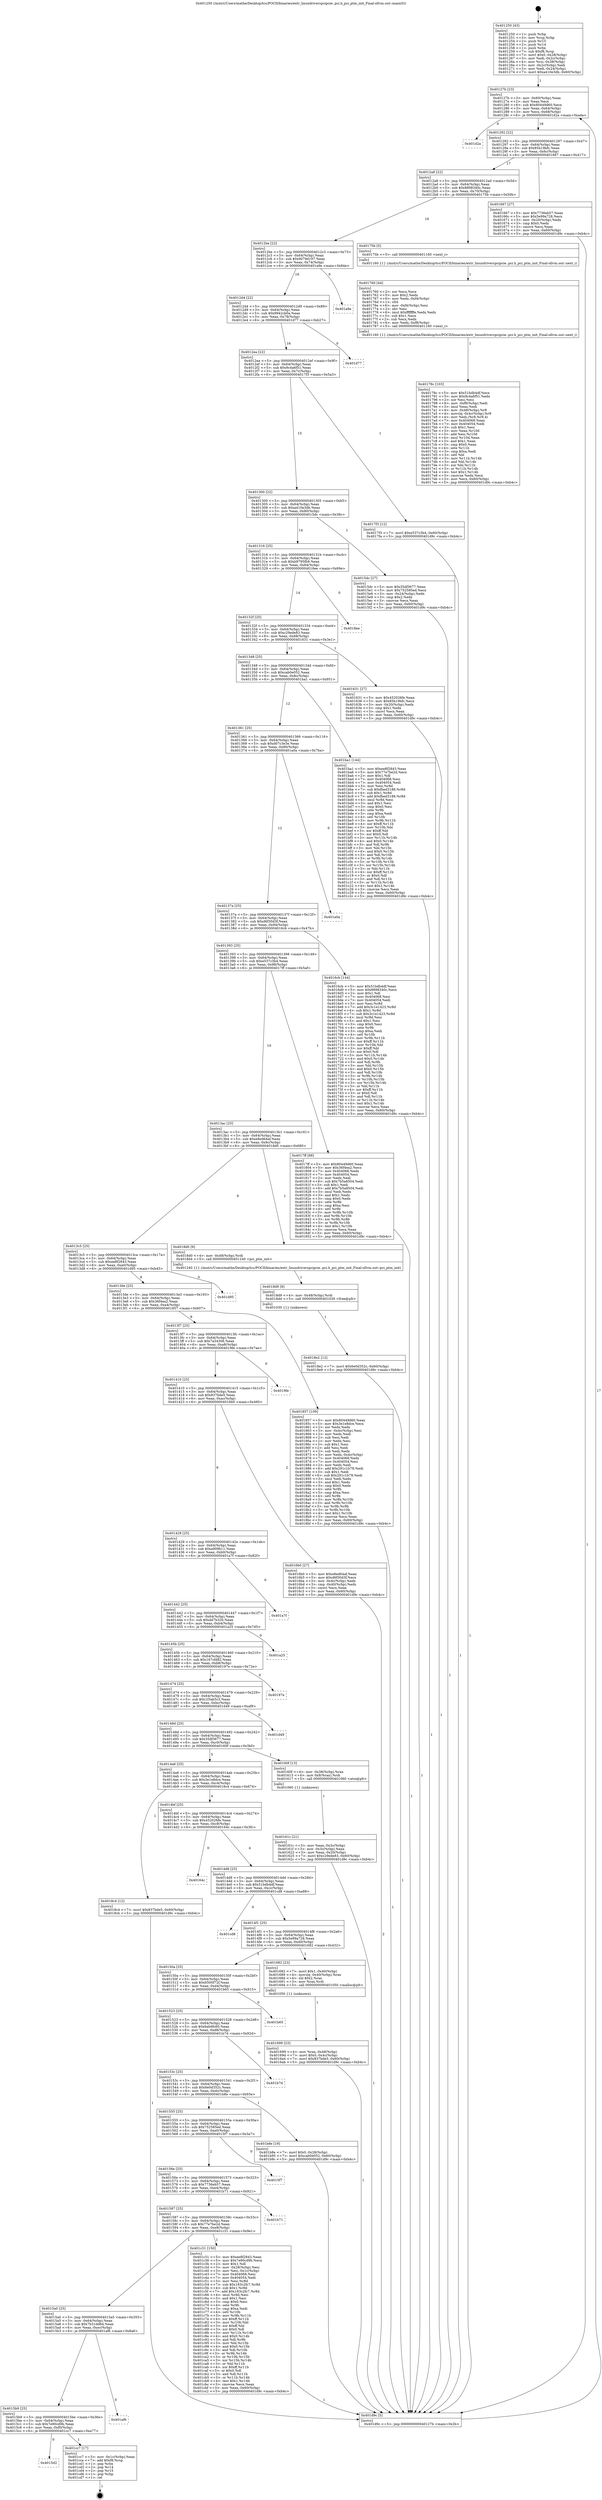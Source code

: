 digraph "0x401250" {
  label = "0x401250 (/mnt/c/Users/mathe/Desktop/tcc/POCII/binaries/extr_linuxdriverspcipcie..pci.h_pci_ptm_init_Final-ollvm.out::main(0))"
  labelloc = "t"
  node[shape=record]

  Entry [label="",width=0.3,height=0.3,shape=circle,fillcolor=black,style=filled]
  "0x40127b" [label="{
     0x40127b [23]\l
     | [instrs]\l
     &nbsp;&nbsp;0x40127b \<+3\>: mov -0x60(%rbp),%eax\l
     &nbsp;&nbsp;0x40127e \<+2\>: mov %eax,%ecx\l
     &nbsp;&nbsp;0x401280 \<+6\>: sub $0x80449d60,%ecx\l
     &nbsp;&nbsp;0x401286 \<+3\>: mov %eax,-0x64(%rbp)\l
     &nbsp;&nbsp;0x401289 \<+3\>: mov %ecx,-0x68(%rbp)\l
     &nbsp;&nbsp;0x40128c \<+6\>: je 0000000000401d2a \<main+0xada\>\l
  }"]
  "0x401d2a" [label="{
     0x401d2a\l
  }", style=dashed]
  "0x401292" [label="{
     0x401292 [22]\l
     | [instrs]\l
     &nbsp;&nbsp;0x401292 \<+5\>: jmp 0000000000401297 \<main+0x47\>\l
     &nbsp;&nbsp;0x401297 \<+3\>: mov -0x64(%rbp),%eax\l
     &nbsp;&nbsp;0x40129a \<+5\>: sub $0x85b19bfc,%eax\l
     &nbsp;&nbsp;0x40129f \<+3\>: mov %eax,-0x6c(%rbp)\l
     &nbsp;&nbsp;0x4012a2 \<+6\>: je 0000000000401667 \<main+0x417\>\l
  }"]
  Exit [label="",width=0.3,height=0.3,shape=circle,fillcolor=black,style=filled,peripheries=2]
  "0x401667" [label="{
     0x401667 [27]\l
     | [instrs]\l
     &nbsp;&nbsp;0x401667 \<+5\>: mov $0x7736eb57,%eax\l
     &nbsp;&nbsp;0x40166c \<+5\>: mov $0x5e99a728,%ecx\l
     &nbsp;&nbsp;0x401671 \<+3\>: mov -0x20(%rbp),%edx\l
     &nbsp;&nbsp;0x401674 \<+3\>: cmp $0x0,%edx\l
     &nbsp;&nbsp;0x401677 \<+3\>: cmove %ecx,%eax\l
     &nbsp;&nbsp;0x40167a \<+3\>: mov %eax,-0x60(%rbp)\l
     &nbsp;&nbsp;0x40167d \<+5\>: jmp 0000000000401d9c \<main+0xb4c\>\l
  }"]
  "0x4012a8" [label="{
     0x4012a8 [22]\l
     | [instrs]\l
     &nbsp;&nbsp;0x4012a8 \<+5\>: jmp 00000000004012ad \<main+0x5d\>\l
     &nbsp;&nbsp;0x4012ad \<+3\>: mov -0x64(%rbp),%eax\l
     &nbsp;&nbsp;0x4012b0 \<+5\>: sub $0x8898340c,%eax\l
     &nbsp;&nbsp;0x4012b5 \<+3\>: mov %eax,-0x70(%rbp)\l
     &nbsp;&nbsp;0x4012b8 \<+6\>: je 000000000040175b \<main+0x50b\>\l
  }"]
  "0x4015d2" [label="{
     0x4015d2\l
  }", style=dashed]
  "0x40175b" [label="{
     0x40175b [5]\l
     | [instrs]\l
     &nbsp;&nbsp;0x40175b \<+5\>: call 0000000000401160 \<next_i\>\l
     | [calls]\l
     &nbsp;&nbsp;0x401160 \{1\} (/mnt/c/Users/mathe/Desktop/tcc/POCII/binaries/extr_linuxdriverspcipcie..pci.h_pci_ptm_init_Final-ollvm.out::next_i)\l
  }"]
  "0x4012be" [label="{
     0x4012be [22]\l
     | [instrs]\l
     &nbsp;&nbsp;0x4012be \<+5\>: jmp 00000000004012c3 \<main+0x73\>\l
     &nbsp;&nbsp;0x4012c3 \<+3\>: mov -0x64(%rbp),%eax\l
     &nbsp;&nbsp;0x4012c6 \<+5\>: sub $0x9079d197,%eax\l
     &nbsp;&nbsp;0x4012cb \<+3\>: mov %eax,-0x74(%rbp)\l
     &nbsp;&nbsp;0x4012ce \<+6\>: je 0000000000401a9e \<main+0x84e\>\l
  }"]
  "0x401cc7" [label="{
     0x401cc7 [17]\l
     | [instrs]\l
     &nbsp;&nbsp;0x401cc7 \<+3\>: mov -0x1c(%rbp),%eax\l
     &nbsp;&nbsp;0x401cca \<+7\>: add $0xf8,%rsp\l
     &nbsp;&nbsp;0x401cd1 \<+1\>: pop %rbx\l
     &nbsp;&nbsp;0x401cd2 \<+2\>: pop %r14\l
     &nbsp;&nbsp;0x401cd4 \<+2\>: pop %r15\l
     &nbsp;&nbsp;0x401cd6 \<+1\>: pop %rbp\l
     &nbsp;&nbsp;0x401cd7 \<+1\>: ret\l
  }"]
  "0x401a9e" [label="{
     0x401a9e\l
  }", style=dashed]
  "0x4012d4" [label="{
     0x4012d4 [22]\l
     | [instrs]\l
     &nbsp;&nbsp;0x4012d4 \<+5\>: jmp 00000000004012d9 \<main+0x89\>\l
     &nbsp;&nbsp;0x4012d9 \<+3\>: mov -0x64(%rbp),%eax\l
     &nbsp;&nbsp;0x4012dc \<+5\>: sub $0x9942cb0a,%eax\l
     &nbsp;&nbsp;0x4012e1 \<+3\>: mov %eax,-0x78(%rbp)\l
     &nbsp;&nbsp;0x4012e4 \<+6\>: je 0000000000401d77 \<main+0xb27\>\l
  }"]
  "0x4015b9" [label="{
     0x4015b9 [25]\l
     | [instrs]\l
     &nbsp;&nbsp;0x4015b9 \<+5\>: jmp 00000000004015be \<main+0x36e\>\l
     &nbsp;&nbsp;0x4015be \<+3\>: mov -0x64(%rbp),%eax\l
     &nbsp;&nbsp;0x4015c1 \<+5\>: sub $0x7e90cd9b,%eax\l
     &nbsp;&nbsp;0x4015c6 \<+6\>: mov %eax,-0xf0(%rbp)\l
     &nbsp;&nbsp;0x4015cc \<+6\>: je 0000000000401cc7 \<main+0xa77\>\l
  }"]
  "0x401d77" [label="{
     0x401d77\l
  }", style=dashed]
  "0x4012ea" [label="{
     0x4012ea [22]\l
     | [instrs]\l
     &nbsp;&nbsp;0x4012ea \<+5\>: jmp 00000000004012ef \<main+0x9f\>\l
     &nbsp;&nbsp;0x4012ef \<+3\>: mov -0x64(%rbp),%eax\l
     &nbsp;&nbsp;0x4012f2 \<+5\>: sub $0x9c4a6f51,%eax\l
     &nbsp;&nbsp;0x4012f7 \<+3\>: mov %eax,-0x7c(%rbp)\l
     &nbsp;&nbsp;0x4012fa \<+6\>: je 00000000004017f3 \<main+0x5a3\>\l
  }"]
  "0x401af6" [label="{
     0x401af6\l
  }", style=dashed]
  "0x4017f3" [label="{
     0x4017f3 [12]\l
     | [instrs]\l
     &nbsp;&nbsp;0x4017f3 \<+7\>: movl $0xe537c3b4,-0x60(%rbp)\l
     &nbsp;&nbsp;0x4017fa \<+5\>: jmp 0000000000401d9c \<main+0xb4c\>\l
  }"]
  "0x401300" [label="{
     0x401300 [22]\l
     | [instrs]\l
     &nbsp;&nbsp;0x401300 \<+5\>: jmp 0000000000401305 \<main+0xb5\>\l
     &nbsp;&nbsp;0x401305 \<+3\>: mov -0x64(%rbp),%eax\l
     &nbsp;&nbsp;0x401308 \<+5\>: sub $0xa410e3db,%eax\l
     &nbsp;&nbsp;0x40130d \<+3\>: mov %eax,-0x80(%rbp)\l
     &nbsp;&nbsp;0x401310 \<+6\>: je 00000000004015dc \<main+0x38c\>\l
  }"]
  "0x4015a0" [label="{
     0x4015a0 [25]\l
     | [instrs]\l
     &nbsp;&nbsp;0x4015a0 \<+5\>: jmp 00000000004015a5 \<main+0x355\>\l
     &nbsp;&nbsp;0x4015a5 \<+3\>: mov -0x64(%rbp),%eax\l
     &nbsp;&nbsp;0x4015a8 \<+5\>: sub $0x7b31dd64,%eax\l
     &nbsp;&nbsp;0x4015ad \<+6\>: mov %eax,-0xec(%rbp)\l
     &nbsp;&nbsp;0x4015b3 \<+6\>: je 0000000000401af6 \<main+0x8a6\>\l
  }"]
  "0x4015dc" [label="{
     0x4015dc [27]\l
     | [instrs]\l
     &nbsp;&nbsp;0x4015dc \<+5\>: mov $0x35df3677,%eax\l
     &nbsp;&nbsp;0x4015e1 \<+5\>: mov $0x752585ed,%ecx\l
     &nbsp;&nbsp;0x4015e6 \<+3\>: mov -0x24(%rbp),%edx\l
     &nbsp;&nbsp;0x4015e9 \<+3\>: cmp $0x2,%edx\l
     &nbsp;&nbsp;0x4015ec \<+3\>: cmovne %ecx,%eax\l
     &nbsp;&nbsp;0x4015ef \<+3\>: mov %eax,-0x60(%rbp)\l
     &nbsp;&nbsp;0x4015f2 \<+5\>: jmp 0000000000401d9c \<main+0xb4c\>\l
  }"]
  "0x401316" [label="{
     0x401316 [25]\l
     | [instrs]\l
     &nbsp;&nbsp;0x401316 \<+5\>: jmp 000000000040131b \<main+0xcb\>\l
     &nbsp;&nbsp;0x40131b \<+3\>: mov -0x64(%rbp),%eax\l
     &nbsp;&nbsp;0x40131e \<+5\>: sub $0xb9795fb9,%eax\l
     &nbsp;&nbsp;0x401323 \<+6\>: mov %eax,-0x84(%rbp)\l
     &nbsp;&nbsp;0x401329 \<+6\>: je 00000000004018ee \<main+0x69e\>\l
  }"]
  "0x401d9c" [label="{
     0x401d9c [5]\l
     | [instrs]\l
     &nbsp;&nbsp;0x401d9c \<+5\>: jmp 000000000040127b \<main+0x2b\>\l
  }"]
  "0x401250" [label="{
     0x401250 [43]\l
     | [instrs]\l
     &nbsp;&nbsp;0x401250 \<+1\>: push %rbp\l
     &nbsp;&nbsp;0x401251 \<+3\>: mov %rsp,%rbp\l
     &nbsp;&nbsp;0x401254 \<+2\>: push %r15\l
     &nbsp;&nbsp;0x401256 \<+2\>: push %r14\l
     &nbsp;&nbsp;0x401258 \<+1\>: push %rbx\l
     &nbsp;&nbsp;0x401259 \<+7\>: sub $0xf8,%rsp\l
     &nbsp;&nbsp;0x401260 \<+7\>: movl $0x0,-0x28(%rbp)\l
     &nbsp;&nbsp;0x401267 \<+3\>: mov %edi,-0x2c(%rbp)\l
     &nbsp;&nbsp;0x40126a \<+4\>: mov %rsi,-0x38(%rbp)\l
     &nbsp;&nbsp;0x40126e \<+3\>: mov -0x2c(%rbp),%edi\l
     &nbsp;&nbsp;0x401271 \<+3\>: mov %edi,-0x24(%rbp)\l
     &nbsp;&nbsp;0x401274 \<+7\>: movl $0xa410e3db,-0x60(%rbp)\l
  }"]
  "0x401c31" [label="{
     0x401c31 [150]\l
     | [instrs]\l
     &nbsp;&nbsp;0x401c31 \<+5\>: mov $0xee8f2843,%eax\l
     &nbsp;&nbsp;0x401c36 \<+5\>: mov $0x7e90cd9b,%ecx\l
     &nbsp;&nbsp;0x401c3b \<+2\>: mov $0x1,%dl\l
     &nbsp;&nbsp;0x401c3d \<+3\>: mov -0x28(%rbp),%esi\l
     &nbsp;&nbsp;0x401c40 \<+3\>: mov %esi,-0x1c(%rbp)\l
     &nbsp;&nbsp;0x401c43 \<+7\>: mov 0x404068,%esi\l
     &nbsp;&nbsp;0x401c4a \<+7\>: mov 0x404054,%edi\l
     &nbsp;&nbsp;0x401c51 \<+3\>: mov %esi,%r8d\l
     &nbsp;&nbsp;0x401c54 \<+7\>: sub $0x183c2fc7,%r8d\l
     &nbsp;&nbsp;0x401c5b \<+4\>: sub $0x1,%r8d\l
     &nbsp;&nbsp;0x401c5f \<+7\>: add $0x183c2fc7,%r8d\l
     &nbsp;&nbsp;0x401c66 \<+4\>: imul %r8d,%esi\l
     &nbsp;&nbsp;0x401c6a \<+3\>: and $0x1,%esi\l
     &nbsp;&nbsp;0x401c6d \<+3\>: cmp $0x0,%esi\l
     &nbsp;&nbsp;0x401c70 \<+4\>: sete %r9b\l
     &nbsp;&nbsp;0x401c74 \<+3\>: cmp $0xa,%edi\l
     &nbsp;&nbsp;0x401c77 \<+4\>: setl %r10b\l
     &nbsp;&nbsp;0x401c7b \<+3\>: mov %r9b,%r11b\l
     &nbsp;&nbsp;0x401c7e \<+4\>: xor $0xff,%r11b\l
     &nbsp;&nbsp;0x401c82 \<+3\>: mov %r10b,%bl\l
     &nbsp;&nbsp;0x401c85 \<+3\>: xor $0xff,%bl\l
     &nbsp;&nbsp;0x401c88 \<+3\>: xor $0x0,%dl\l
     &nbsp;&nbsp;0x401c8b \<+3\>: mov %r11b,%r14b\l
     &nbsp;&nbsp;0x401c8e \<+4\>: and $0x0,%r14b\l
     &nbsp;&nbsp;0x401c92 \<+3\>: and %dl,%r9b\l
     &nbsp;&nbsp;0x401c95 \<+3\>: mov %bl,%r15b\l
     &nbsp;&nbsp;0x401c98 \<+4\>: and $0x0,%r15b\l
     &nbsp;&nbsp;0x401c9c \<+3\>: and %dl,%r10b\l
     &nbsp;&nbsp;0x401c9f \<+3\>: or %r9b,%r14b\l
     &nbsp;&nbsp;0x401ca2 \<+3\>: or %r10b,%r15b\l
     &nbsp;&nbsp;0x401ca5 \<+3\>: xor %r15b,%r14b\l
     &nbsp;&nbsp;0x401ca8 \<+3\>: or %bl,%r11b\l
     &nbsp;&nbsp;0x401cab \<+4\>: xor $0xff,%r11b\l
     &nbsp;&nbsp;0x401caf \<+3\>: or $0x0,%dl\l
     &nbsp;&nbsp;0x401cb2 \<+3\>: and %dl,%r11b\l
     &nbsp;&nbsp;0x401cb5 \<+3\>: or %r11b,%r14b\l
     &nbsp;&nbsp;0x401cb8 \<+4\>: test $0x1,%r14b\l
     &nbsp;&nbsp;0x401cbc \<+3\>: cmovne %ecx,%eax\l
     &nbsp;&nbsp;0x401cbf \<+3\>: mov %eax,-0x60(%rbp)\l
     &nbsp;&nbsp;0x401cc2 \<+5\>: jmp 0000000000401d9c \<main+0xb4c\>\l
  }"]
  "0x4018ee" [label="{
     0x4018ee\l
  }", style=dashed]
  "0x40132f" [label="{
     0x40132f [25]\l
     | [instrs]\l
     &nbsp;&nbsp;0x40132f \<+5\>: jmp 0000000000401334 \<main+0xe4\>\l
     &nbsp;&nbsp;0x401334 \<+3\>: mov -0x64(%rbp),%eax\l
     &nbsp;&nbsp;0x401337 \<+5\>: sub $0xc29ede83,%eax\l
     &nbsp;&nbsp;0x40133c \<+6\>: mov %eax,-0x88(%rbp)\l
     &nbsp;&nbsp;0x401342 \<+6\>: je 0000000000401631 \<main+0x3e1\>\l
  }"]
  "0x401587" [label="{
     0x401587 [25]\l
     | [instrs]\l
     &nbsp;&nbsp;0x401587 \<+5\>: jmp 000000000040158c \<main+0x33c\>\l
     &nbsp;&nbsp;0x40158c \<+3\>: mov -0x64(%rbp),%eax\l
     &nbsp;&nbsp;0x40158f \<+5\>: sub $0x77e7be2d,%eax\l
     &nbsp;&nbsp;0x401594 \<+6\>: mov %eax,-0xe8(%rbp)\l
     &nbsp;&nbsp;0x40159a \<+6\>: je 0000000000401c31 \<main+0x9e1\>\l
  }"]
  "0x401631" [label="{
     0x401631 [27]\l
     | [instrs]\l
     &nbsp;&nbsp;0x401631 \<+5\>: mov $0x452026fe,%eax\l
     &nbsp;&nbsp;0x401636 \<+5\>: mov $0x85b19bfc,%ecx\l
     &nbsp;&nbsp;0x40163b \<+3\>: mov -0x20(%rbp),%edx\l
     &nbsp;&nbsp;0x40163e \<+3\>: cmp $0x1,%edx\l
     &nbsp;&nbsp;0x401641 \<+3\>: cmovl %ecx,%eax\l
     &nbsp;&nbsp;0x401644 \<+3\>: mov %eax,-0x60(%rbp)\l
     &nbsp;&nbsp;0x401647 \<+5\>: jmp 0000000000401d9c \<main+0xb4c\>\l
  }"]
  "0x401348" [label="{
     0x401348 [25]\l
     | [instrs]\l
     &nbsp;&nbsp;0x401348 \<+5\>: jmp 000000000040134d \<main+0xfd\>\l
     &nbsp;&nbsp;0x40134d \<+3\>: mov -0x64(%rbp),%eax\l
     &nbsp;&nbsp;0x401350 \<+5\>: sub $0xcab0e052,%eax\l
     &nbsp;&nbsp;0x401355 \<+6\>: mov %eax,-0x8c(%rbp)\l
     &nbsp;&nbsp;0x40135b \<+6\>: je 0000000000401ba1 \<main+0x951\>\l
  }"]
  "0x401b71" [label="{
     0x401b71\l
  }", style=dashed]
  "0x401ba1" [label="{
     0x401ba1 [144]\l
     | [instrs]\l
     &nbsp;&nbsp;0x401ba1 \<+5\>: mov $0xee8f2843,%eax\l
     &nbsp;&nbsp;0x401ba6 \<+5\>: mov $0x77e7be2d,%ecx\l
     &nbsp;&nbsp;0x401bab \<+2\>: mov $0x1,%dl\l
     &nbsp;&nbsp;0x401bad \<+7\>: mov 0x404068,%esi\l
     &nbsp;&nbsp;0x401bb4 \<+7\>: mov 0x404054,%edi\l
     &nbsp;&nbsp;0x401bbb \<+3\>: mov %esi,%r8d\l
     &nbsp;&nbsp;0x401bbe \<+7\>: sub $0xfbed3188,%r8d\l
     &nbsp;&nbsp;0x401bc5 \<+4\>: sub $0x1,%r8d\l
     &nbsp;&nbsp;0x401bc9 \<+7\>: add $0xfbed3188,%r8d\l
     &nbsp;&nbsp;0x401bd0 \<+4\>: imul %r8d,%esi\l
     &nbsp;&nbsp;0x401bd4 \<+3\>: and $0x1,%esi\l
     &nbsp;&nbsp;0x401bd7 \<+3\>: cmp $0x0,%esi\l
     &nbsp;&nbsp;0x401bda \<+4\>: sete %r9b\l
     &nbsp;&nbsp;0x401bde \<+3\>: cmp $0xa,%edi\l
     &nbsp;&nbsp;0x401be1 \<+4\>: setl %r10b\l
     &nbsp;&nbsp;0x401be5 \<+3\>: mov %r9b,%r11b\l
     &nbsp;&nbsp;0x401be8 \<+4\>: xor $0xff,%r11b\l
     &nbsp;&nbsp;0x401bec \<+3\>: mov %r10b,%bl\l
     &nbsp;&nbsp;0x401bef \<+3\>: xor $0xff,%bl\l
     &nbsp;&nbsp;0x401bf2 \<+3\>: xor $0x0,%dl\l
     &nbsp;&nbsp;0x401bf5 \<+3\>: mov %r11b,%r14b\l
     &nbsp;&nbsp;0x401bf8 \<+4\>: and $0x0,%r14b\l
     &nbsp;&nbsp;0x401bfc \<+3\>: and %dl,%r9b\l
     &nbsp;&nbsp;0x401bff \<+3\>: mov %bl,%r15b\l
     &nbsp;&nbsp;0x401c02 \<+4\>: and $0x0,%r15b\l
     &nbsp;&nbsp;0x401c06 \<+3\>: and %dl,%r10b\l
     &nbsp;&nbsp;0x401c09 \<+3\>: or %r9b,%r14b\l
     &nbsp;&nbsp;0x401c0c \<+3\>: or %r10b,%r15b\l
     &nbsp;&nbsp;0x401c0f \<+3\>: xor %r15b,%r14b\l
     &nbsp;&nbsp;0x401c12 \<+3\>: or %bl,%r11b\l
     &nbsp;&nbsp;0x401c15 \<+4\>: xor $0xff,%r11b\l
     &nbsp;&nbsp;0x401c19 \<+3\>: or $0x0,%dl\l
     &nbsp;&nbsp;0x401c1c \<+3\>: and %dl,%r11b\l
     &nbsp;&nbsp;0x401c1f \<+3\>: or %r11b,%r14b\l
     &nbsp;&nbsp;0x401c22 \<+4\>: test $0x1,%r14b\l
     &nbsp;&nbsp;0x401c26 \<+3\>: cmovne %ecx,%eax\l
     &nbsp;&nbsp;0x401c29 \<+3\>: mov %eax,-0x60(%rbp)\l
     &nbsp;&nbsp;0x401c2c \<+5\>: jmp 0000000000401d9c \<main+0xb4c\>\l
  }"]
  "0x401361" [label="{
     0x401361 [25]\l
     | [instrs]\l
     &nbsp;&nbsp;0x401361 \<+5\>: jmp 0000000000401366 \<main+0x116\>\l
     &nbsp;&nbsp;0x401366 \<+3\>: mov -0x64(%rbp),%eax\l
     &nbsp;&nbsp;0x401369 \<+5\>: sub $0xd07c3e3e,%eax\l
     &nbsp;&nbsp;0x40136e \<+6\>: mov %eax,-0x90(%rbp)\l
     &nbsp;&nbsp;0x401374 \<+6\>: je 0000000000401a0a \<main+0x7ba\>\l
  }"]
  "0x40156e" [label="{
     0x40156e [25]\l
     | [instrs]\l
     &nbsp;&nbsp;0x40156e \<+5\>: jmp 0000000000401573 \<main+0x323\>\l
     &nbsp;&nbsp;0x401573 \<+3\>: mov -0x64(%rbp),%eax\l
     &nbsp;&nbsp;0x401576 \<+5\>: sub $0x7736eb57,%eax\l
     &nbsp;&nbsp;0x40157b \<+6\>: mov %eax,-0xe4(%rbp)\l
     &nbsp;&nbsp;0x401581 \<+6\>: je 0000000000401b71 \<main+0x921\>\l
  }"]
  "0x401a0a" [label="{
     0x401a0a\l
  }", style=dashed]
  "0x40137a" [label="{
     0x40137a [25]\l
     | [instrs]\l
     &nbsp;&nbsp;0x40137a \<+5\>: jmp 000000000040137f \<main+0x12f\>\l
     &nbsp;&nbsp;0x40137f \<+3\>: mov -0x64(%rbp),%eax\l
     &nbsp;&nbsp;0x401382 \<+5\>: sub $0xd6f30d3f,%eax\l
     &nbsp;&nbsp;0x401387 \<+6\>: mov %eax,-0x94(%rbp)\l
     &nbsp;&nbsp;0x40138d \<+6\>: je 00000000004016cb \<main+0x47b\>\l
  }"]
  "0x4015f7" [label="{
     0x4015f7\l
  }", style=dashed]
  "0x4016cb" [label="{
     0x4016cb [144]\l
     | [instrs]\l
     &nbsp;&nbsp;0x4016cb \<+5\>: mov $0x51bdb4df,%eax\l
     &nbsp;&nbsp;0x4016d0 \<+5\>: mov $0x8898340c,%ecx\l
     &nbsp;&nbsp;0x4016d5 \<+2\>: mov $0x1,%dl\l
     &nbsp;&nbsp;0x4016d7 \<+7\>: mov 0x404068,%esi\l
     &nbsp;&nbsp;0x4016de \<+7\>: mov 0x404054,%edi\l
     &nbsp;&nbsp;0x4016e5 \<+3\>: mov %esi,%r8d\l
     &nbsp;&nbsp;0x4016e8 \<+7\>: add $0x3c1e1423,%r8d\l
     &nbsp;&nbsp;0x4016ef \<+4\>: sub $0x1,%r8d\l
     &nbsp;&nbsp;0x4016f3 \<+7\>: sub $0x3c1e1423,%r8d\l
     &nbsp;&nbsp;0x4016fa \<+4\>: imul %r8d,%esi\l
     &nbsp;&nbsp;0x4016fe \<+3\>: and $0x1,%esi\l
     &nbsp;&nbsp;0x401701 \<+3\>: cmp $0x0,%esi\l
     &nbsp;&nbsp;0x401704 \<+4\>: sete %r9b\l
     &nbsp;&nbsp;0x401708 \<+3\>: cmp $0xa,%edi\l
     &nbsp;&nbsp;0x40170b \<+4\>: setl %r10b\l
     &nbsp;&nbsp;0x40170f \<+3\>: mov %r9b,%r11b\l
     &nbsp;&nbsp;0x401712 \<+4\>: xor $0xff,%r11b\l
     &nbsp;&nbsp;0x401716 \<+3\>: mov %r10b,%bl\l
     &nbsp;&nbsp;0x401719 \<+3\>: xor $0xff,%bl\l
     &nbsp;&nbsp;0x40171c \<+3\>: xor $0x0,%dl\l
     &nbsp;&nbsp;0x40171f \<+3\>: mov %r11b,%r14b\l
     &nbsp;&nbsp;0x401722 \<+4\>: and $0x0,%r14b\l
     &nbsp;&nbsp;0x401726 \<+3\>: and %dl,%r9b\l
     &nbsp;&nbsp;0x401729 \<+3\>: mov %bl,%r15b\l
     &nbsp;&nbsp;0x40172c \<+4\>: and $0x0,%r15b\l
     &nbsp;&nbsp;0x401730 \<+3\>: and %dl,%r10b\l
     &nbsp;&nbsp;0x401733 \<+3\>: or %r9b,%r14b\l
     &nbsp;&nbsp;0x401736 \<+3\>: or %r10b,%r15b\l
     &nbsp;&nbsp;0x401739 \<+3\>: xor %r15b,%r14b\l
     &nbsp;&nbsp;0x40173c \<+3\>: or %bl,%r11b\l
     &nbsp;&nbsp;0x40173f \<+4\>: xor $0xff,%r11b\l
     &nbsp;&nbsp;0x401743 \<+3\>: or $0x0,%dl\l
     &nbsp;&nbsp;0x401746 \<+3\>: and %dl,%r11b\l
     &nbsp;&nbsp;0x401749 \<+3\>: or %r11b,%r14b\l
     &nbsp;&nbsp;0x40174c \<+4\>: test $0x1,%r14b\l
     &nbsp;&nbsp;0x401750 \<+3\>: cmovne %ecx,%eax\l
     &nbsp;&nbsp;0x401753 \<+3\>: mov %eax,-0x60(%rbp)\l
     &nbsp;&nbsp;0x401756 \<+5\>: jmp 0000000000401d9c \<main+0xb4c\>\l
  }"]
  "0x401393" [label="{
     0x401393 [25]\l
     | [instrs]\l
     &nbsp;&nbsp;0x401393 \<+5\>: jmp 0000000000401398 \<main+0x148\>\l
     &nbsp;&nbsp;0x401398 \<+3\>: mov -0x64(%rbp),%eax\l
     &nbsp;&nbsp;0x40139b \<+5\>: sub $0xe537c3b4,%eax\l
     &nbsp;&nbsp;0x4013a0 \<+6\>: mov %eax,-0x98(%rbp)\l
     &nbsp;&nbsp;0x4013a6 \<+6\>: je 00000000004017ff \<main+0x5af\>\l
  }"]
  "0x401555" [label="{
     0x401555 [25]\l
     | [instrs]\l
     &nbsp;&nbsp;0x401555 \<+5\>: jmp 000000000040155a \<main+0x30a\>\l
     &nbsp;&nbsp;0x40155a \<+3\>: mov -0x64(%rbp),%eax\l
     &nbsp;&nbsp;0x40155d \<+5\>: sub $0x752585ed,%eax\l
     &nbsp;&nbsp;0x401562 \<+6\>: mov %eax,-0xe0(%rbp)\l
     &nbsp;&nbsp;0x401568 \<+6\>: je 00000000004015f7 \<main+0x3a7\>\l
  }"]
  "0x4017ff" [label="{
     0x4017ff [88]\l
     | [instrs]\l
     &nbsp;&nbsp;0x4017ff \<+5\>: mov $0x80449d60,%eax\l
     &nbsp;&nbsp;0x401804 \<+5\>: mov $0x36f4ea2,%ecx\l
     &nbsp;&nbsp;0x401809 \<+7\>: mov 0x404068,%edx\l
     &nbsp;&nbsp;0x401810 \<+7\>: mov 0x404054,%esi\l
     &nbsp;&nbsp;0x401817 \<+2\>: mov %edx,%edi\l
     &nbsp;&nbsp;0x401819 \<+6\>: sub $0x7b5a8504,%edi\l
     &nbsp;&nbsp;0x40181f \<+3\>: sub $0x1,%edi\l
     &nbsp;&nbsp;0x401822 \<+6\>: add $0x7b5a8504,%edi\l
     &nbsp;&nbsp;0x401828 \<+3\>: imul %edi,%edx\l
     &nbsp;&nbsp;0x40182b \<+3\>: and $0x1,%edx\l
     &nbsp;&nbsp;0x40182e \<+3\>: cmp $0x0,%edx\l
     &nbsp;&nbsp;0x401831 \<+4\>: sete %r8b\l
     &nbsp;&nbsp;0x401835 \<+3\>: cmp $0xa,%esi\l
     &nbsp;&nbsp;0x401838 \<+4\>: setl %r9b\l
     &nbsp;&nbsp;0x40183c \<+3\>: mov %r8b,%r10b\l
     &nbsp;&nbsp;0x40183f \<+3\>: and %r9b,%r10b\l
     &nbsp;&nbsp;0x401842 \<+3\>: xor %r9b,%r8b\l
     &nbsp;&nbsp;0x401845 \<+3\>: or %r8b,%r10b\l
     &nbsp;&nbsp;0x401848 \<+4\>: test $0x1,%r10b\l
     &nbsp;&nbsp;0x40184c \<+3\>: cmovne %ecx,%eax\l
     &nbsp;&nbsp;0x40184f \<+3\>: mov %eax,-0x60(%rbp)\l
     &nbsp;&nbsp;0x401852 \<+5\>: jmp 0000000000401d9c \<main+0xb4c\>\l
  }"]
  "0x4013ac" [label="{
     0x4013ac [25]\l
     | [instrs]\l
     &nbsp;&nbsp;0x4013ac \<+5\>: jmp 00000000004013b1 \<main+0x161\>\l
     &nbsp;&nbsp;0x4013b1 \<+3\>: mov -0x64(%rbp),%eax\l
     &nbsp;&nbsp;0x4013b4 \<+5\>: sub $0xe8ed64af,%eax\l
     &nbsp;&nbsp;0x4013b9 \<+6\>: mov %eax,-0x9c(%rbp)\l
     &nbsp;&nbsp;0x4013bf \<+6\>: je 00000000004018d0 \<main+0x680\>\l
  }"]
  "0x401b8e" [label="{
     0x401b8e [19]\l
     | [instrs]\l
     &nbsp;&nbsp;0x401b8e \<+7\>: movl $0x0,-0x28(%rbp)\l
     &nbsp;&nbsp;0x401b95 \<+7\>: movl $0xcab0e052,-0x60(%rbp)\l
     &nbsp;&nbsp;0x401b9c \<+5\>: jmp 0000000000401d9c \<main+0xb4c\>\l
  }"]
  "0x4018d0" [label="{
     0x4018d0 [9]\l
     | [instrs]\l
     &nbsp;&nbsp;0x4018d0 \<+4\>: mov -0x48(%rbp),%rdi\l
     &nbsp;&nbsp;0x4018d4 \<+5\>: call 0000000000401240 \<pci_ptm_init\>\l
     | [calls]\l
     &nbsp;&nbsp;0x401240 \{1\} (/mnt/c/Users/mathe/Desktop/tcc/POCII/binaries/extr_linuxdriverspcipcie..pci.h_pci_ptm_init_Final-ollvm.out::pci_ptm_init)\l
  }"]
  "0x4013c5" [label="{
     0x4013c5 [25]\l
     | [instrs]\l
     &nbsp;&nbsp;0x4013c5 \<+5\>: jmp 00000000004013ca \<main+0x17a\>\l
     &nbsp;&nbsp;0x4013ca \<+3\>: mov -0x64(%rbp),%eax\l
     &nbsp;&nbsp;0x4013cd \<+5\>: sub $0xee8f2843,%eax\l
     &nbsp;&nbsp;0x4013d2 \<+6\>: mov %eax,-0xa0(%rbp)\l
     &nbsp;&nbsp;0x4013d8 \<+6\>: je 0000000000401d95 \<main+0xb45\>\l
  }"]
  "0x40153c" [label="{
     0x40153c [25]\l
     | [instrs]\l
     &nbsp;&nbsp;0x40153c \<+5\>: jmp 0000000000401541 \<main+0x2f1\>\l
     &nbsp;&nbsp;0x401541 \<+3\>: mov -0x64(%rbp),%eax\l
     &nbsp;&nbsp;0x401544 \<+5\>: sub $0x6e0d352c,%eax\l
     &nbsp;&nbsp;0x401549 \<+6\>: mov %eax,-0xdc(%rbp)\l
     &nbsp;&nbsp;0x40154f \<+6\>: je 0000000000401b8e \<main+0x93e\>\l
  }"]
  "0x401d95" [label="{
     0x401d95\l
  }", style=dashed]
  "0x4013de" [label="{
     0x4013de [25]\l
     | [instrs]\l
     &nbsp;&nbsp;0x4013de \<+5\>: jmp 00000000004013e3 \<main+0x193\>\l
     &nbsp;&nbsp;0x4013e3 \<+3\>: mov -0x64(%rbp),%eax\l
     &nbsp;&nbsp;0x4013e6 \<+5\>: sub $0x36f4ea2,%eax\l
     &nbsp;&nbsp;0x4013eb \<+6\>: mov %eax,-0xa4(%rbp)\l
     &nbsp;&nbsp;0x4013f1 \<+6\>: je 0000000000401857 \<main+0x607\>\l
  }"]
  "0x401b7d" [label="{
     0x401b7d\l
  }", style=dashed]
  "0x401857" [label="{
     0x401857 [109]\l
     | [instrs]\l
     &nbsp;&nbsp;0x401857 \<+5\>: mov $0x80449d60,%eax\l
     &nbsp;&nbsp;0x40185c \<+5\>: mov $0x3e1e8dce,%ecx\l
     &nbsp;&nbsp;0x401861 \<+2\>: xor %edx,%edx\l
     &nbsp;&nbsp;0x401863 \<+3\>: mov -0x4c(%rbp),%esi\l
     &nbsp;&nbsp;0x401866 \<+2\>: mov %edx,%edi\l
     &nbsp;&nbsp;0x401868 \<+2\>: sub %esi,%edi\l
     &nbsp;&nbsp;0x40186a \<+2\>: mov %edx,%esi\l
     &nbsp;&nbsp;0x40186c \<+3\>: sub $0x1,%esi\l
     &nbsp;&nbsp;0x40186f \<+2\>: add %esi,%edi\l
     &nbsp;&nbsp;0x401871 \<+2\>: sub %edi,%edx\l
     &nbsp;&nbsp;0x401873 \<+3\>: mov %edx,-0x4c(%rbp)\l
     &nbsp;&nbsp;0x401876 \<+7\>: mov 0x404068,%edx\l
     &nbsp;&nbsp;0x40187d \<+7\>: mov 0x404054,%esi\l
     &nbsp;&nbsp;0x401884 \<+2\>: mov %edx,%edi\l
     &nbsp;&nbsp;0x401886 \<+6\>: add $0x291c1b78,%edi\l
     &nbsp;&nbsp;0x40188c \<+3\>: sub $0x1,%edi\l
     &nbsp;&nbsp;0x40188f \<+6\>: sub $0x291c1b78,%edi\l
     &nbsp;&nbsp;0x401895 \<+3\>: imul %edi,%edx\l
     &nbsp;&nbsp;0x401898 \<+3\>: and $0x1,%edx\l
     &nbsp;&nbsp;0x40189b \<+3\>: cmp $0x0,%edx\l
     &nbsp;&nbsp;0x40189e \<+4\>: sete %r8b\l
     &nbsp;&nbsp;0x4018a2 \<+3\>: cmp $0xa,%esi\l
     &nbsp;&nbsp;0x4018a5 \<+4\>: setl %r9b\l
     &nbsp;&nbsp;0x4018a9 \<+3\>: mov %r8b,%r10b\l
     &nbsp;&nbsp;0x4018ac \<+3\>: and %r9b,%r10b\l
     &nbsp;&nbsp;0x4018af \<+3\>: xor %r9b,%r8b\l
     &nbsp;&nbsp;0x4018b2 \<+3\>: or %r8b,%r10b\l
     &nbsp;&nbsp;0x4018b5 \<+4\>: test $0x1,%r10b\l
     &nbsp;&nbsp;0x4018b9 \<+3\>: cmovne %ecx,%eax\l
     &nbsp;&nbsp;0x4018bc \<+3\>: mov %eax,-0x60(%rbp)\l
     &nbsp;&nbsp;0x4018bf \<+5\>: jmp 0000000000401d9c \<main+0xb4c\>\l
  }"]
  "0x4013f7" [label="{
     0x4013f7 [25]\l
     | [instrs]\l
     &nbsp;&nbsp;0x4013f7 \<+5\>: jmp 00000000004013fc \<main+0x1ac\>\l
     &nbsp;&nbsp;0x4013fc \<+3\>: mov -0x64(%rbp),%eax\l
     &nbsp;&nbsp;0x4013ff \<+5\>: sub $0x7a34306,%eax\l
     &nbsp;&nbsp;0x401404 \<+6\>: mov %eax,-0xa8(%rbp)\l
     &nbsp;&nbsp;0x40140a \<+6\>: je 00000000004019fe \<main+0x7ae\>\l
  }"]
  "0x401523" [label="{
     0x401523 [25]\l
     | [instrs]\l
     &nbsp;&nbsp;0x401523 \<+5\>: jmp 0000000000401528 \<main+0x2d8\>\l
     &nbsp;&nbsp;0x401528 \<+3\>: mov -0x64(%rbp),%eax\l
     &nbsp;&nbsp;0x40152b \<+5\>: sub $0x6ab9fc60,%eax\l
     &nbsp;&nbsp;0x401530 \<+6\>: mov %eax,-0xd8(%rbp)\l
     &nbsp;&nbsp;0x401536 \<+6\>: je 0000000000401b7d \<main+0x92d\>\l
  }"]
  "0x4019fe" [label="{
     0x4019fe\l
  }", style=dashed]
  "0x401410" [label="{
     0x401410 [25]\l
     | [instrs]\l
     &nbsp;&nbsp;0x401410 \<+5\>: jmp 0000000000401415 \<main+0x1c5\>\l
     &nbsp;&nbsp;0x401415 \<+3\>: mov -0x64(%rbp),%eax\l
     &nbsp;&nbsp;0x401418 \<+5\>: sub $0x837bde5,%eax\l
     &nbsp;&nbsp;0x40141d \<+6\>: mov %eax,-0xac(%rbp)\l
     &nbsp;&nbsp;0x401423 \<+6\>: je 00000000004016b0 \<main+0x460\>\l
  }"]
  "0x401b65" [label="{
     0x401b65\l
  }", style=dashed]
  "0x4016b0" [label="{
     0x4016b0 [27]\l
     | [instrs]\l
     &nbsp;&nbsp;0x4016b0 \<+5\>: mov $0xe8ed64af,%eax\l
     &nbsp;&nbsp;0x4016b5 \<+5\>: mov $0xd6f30d3f,%ecx\l
     &nbsp;&nbsp;0x4016ba \<+3\>: mov -0x4c(%rbp),%edx\l
     &nbsp;&nbsp;0x4016bd \<+3\>: cmp -0x40(%rbp),%edx\l
     &nbsp;&nbsp;0x4016c0 \<+3\>: cmovl %ecx,%eax\l
     &nbsp;&nbsp;0x4016c3 \<+3\>: mov %eax,-0x60(%rbp)\l
     &nbsp;&nbsp;0x4016c6 \<+5\>: jmp 0000000000401d9c \<main+0xb4c\>\l
  }"]
  "0x401429" [label="{
     0x401429 [25]\l
     | [instrs]\l
     &nbsp;&nbsp;0x401429 \<+5\>: jmp 000000000040142e \<main+0x1de\>\l
     &nbsp;&nbsp;0x40142e \<+3\>: mov -0x64(%rbp),%eax\l
     &nbsp;&nbsp;0x401431 \<+5\>: sub $0xa909b11,%eax\l
     &nbsp;&nbsp;0x401436 \<+6\>: mov %eax,-0xb0(%rbp)\l
     &nbsp;&nbsp;0x40143c \<+6\>: je 0000000000401a7f \<main+0x82f\>\l
  }"]
  "0x4018e2" [label="{
     0x4018e2 [12]\l
     | [instrs]\l
     &nbsp;&nbsp;0x4018e2 \<+7\>: movl $0x6e0d352c,-0x60(%rbp)\l
     &nbsp;&nbsp;0x4018e9 \<+5\>: jmp 0000000000401d9c \<main+0xb4c\>\l
  }"]
  "0x401a7f" [label="{
     0x401a7f\l
  }", style=dashed]
  "0x401442" [label="{
     0x401442 [25]\l
     | [instrs]\l
     &nbsp;&nbsp;0x401442 \<+5\>: jmp 0000000000401447 \<main+0x1f7\>\l
     &nbsp;&nbsp;0x401447 \<+3\>: mov -0x64(%rbp),%eax\l
     &nbsp;&nbsp;0x40144a \<+5\>: sub $0xdd7b320,%eax\l
     &nbsp;&nbsp;0x40144f \<+6\>: mov %eax,-0xb4(%rbp)\l
     &nbsp;&nbsp;0x401455 \<+6\>: je 0000000000401a25 \<main+0x7d5\>\l
  }"]
  "0x4018d9" [label="{
     0x4018d9 [9]\l
     | [instrs]\l
     &nbsp;&nbsp;0x4018d9 \<+4\>: mov -0x48(%rbp),%rdi\l
     &nbsp;&nbsp;0x4018dd \<+5\>: call 0000000000401030 \<free@plt\>\l
     | [calls]\l
     &nbsp;&nbsp;0x401030 \{1\} (unknown)\l
  }"]
  "0x401a25" [label="{
     0x401a25\l
  }", style=dashed]
  "0x40145b" [label="{
     0x40145b [25]\l
     | [instrs]\l
     &nbsp;&nbsp;0x40145b \<+5\>: jmp 0000000000401460 \<main+0x210\>\l
     &nbsp;&nbsp;0x401460 \<+3\>: mov -0x64(%rbp),%eax\l
     &nbsp;&nbsp;0x401463 \<+5\>: sub $0x167cfd82,%eax\l
     &nbsp;&nbsp;0x401468 \<+6\>: mov %eax,-0xb8(%rbp)\l
     &nbsp;&nbsp;0x40146e \<+6\>: je 000000000040197e \<main+0x72e\>\l
  }"]
  "0x40178c" [label="{
     0x40178c [103]\l
     | [instrs]\l
     &nbsp;&nbsp;0x40178c \<+5\>: mov $0x51bdb4df,%ecx\l
     &nbsp;&nbsp;0x401791 \<+5\>: mov $0x9c4a6f51,%edx\l
     &nbsp;&nbsp;0x401796 \<+2\>: xor %esi,%esi\l
     &nbsp;&nbsp;0x401798 \<+6\>: mov -0xf8(%rbp),%edi\l
     &nbsp;&nbsp;0x40179e \<+3\>: imul %eax,%edi\l
     &nbsp;&nbsp;0x4017a1 \<+4\>: mov -0x48(%rbp),%r8\l
     &nbsp;&nbsp;0x4017a5 \<+4\>: movslq -0x4c(%rbp),%r9\l
     &nbsp;&nbsp;0x4017a9 \<+4\>: mov %edi,(%r8,%r9,4)\l
     &nbsp;&nbsp;0x4017ad \<+7\>: mov 0x404068,%eax\l
     &nbsp;&nbsp;0x4017b4 \<+7\>: mov 0x404054,%edi\l
     &nbsp;&nbsp;0x4017bb \<+3\>: sub $0x1,%esi\l
     &nbsp;&nbsp;0x4017be \<+3\>: mov %eax,%r10d\l
     &nbsp;&nbsp;0x4017c1 \<+3\>: add %esi,%r10d\l
     &nbsp;&nbsp;0x4017c4 \<+4\>: imul %r10d,%eax\l
     &nbsp;&nbsp;0x4017c8 \<+3\>: and $0x1,%eax\l
     &nbsp;&nbsp;0x4017cb \<+3\>: cmp $0x0,%eax\l
     &nbsp;&nbsp;0x4017ce \<+4\>: sete %r11b\l
     &nbsp;&nbsp;0x4017d2 \<+3\>: cmp $0xa,%edi\l
     &nbsp;&nbsp;0x4017d5 \<+3\>: setl %bl\l
     &nbsp;&nbsp;0x4017d8 \<+3\>: mov %r11b,%r14b\l
     &nbsp;&nbsp;0x4017db \<+3\>: and %bl,%r14b\l
     &nbsp;&nbsp;0x4017de \<+3\>: xor %bl,%r11b\l
     &nbsp;&nbsp;0x4017e1 \<+3\>: or %r11b,%r14b\l
     &nbsp;&nbsp;0x4017e4 \<+4\>: test $0x1,%r14b\l
     &nbsp;&nbsp;0x4017e8 \<+3\>: cmovne %edx,%ecx\l
     &nbsp;&nbsp;0x4017eb \<+3\>: mov %ecx,-0x60(%rbp)\l
     &nbsp;&nbsp;0x4017ee \<+5\>: jmp 0000000000401d9c \<main+0xb4c\>\l
  }"]
  "0x40197e" [label="{
     0x40197e\l
  }", style=dashed]
  "0x401474" [label="{
     0x401474 [25]\l
     | [instrs]\l
     &nbsp;&nbsp;0x401474 \<+5\>: jmp 0000000000401479 \<main+0x229\>\l
     &nbsp;&nbsp;0x401479 \<+3\>: mov -0x64(%rbp),%eax\l
     &nbsp;&nbsp;0x40147c \<+5\>: sub $0x1f3ab5c3,%eax\l
     &nbsp;&nbsp;0x401481 \<+6\>: mov %eax,-0xbc(%rbp)\l
     &nbsp;&nbsp;0x401487 \<+6\>: je 0000000000401d49 \<main+0xaf9\>\l
  }"]
  "0x401760" [label="{
     0x401760 [44]\l
     | [instrs]\l
     &nbsp;&nbsp;0x401760 \<+2\>: xor %ecx,%ecx\l
     &nbsp;&nbsp;0x401762 \<+5\>: mov $0x2,%edx\l
     &nbsp;&nbsp;0x401767 \<+6\>: mov %edx,-0xf4(%rbp)\l
     &nbsp;&nbsp;0x40176d \<+1\>: cltd\l
     &nbsp;&nbsp;0x40176e \<+6\>: mov -0xf4(%rbp),%esi\l
     &nbsp;&nbsp;0x401774 \<+2\>: idiv %esi\l
     &nbsp;&nbsp;0x401776 \<+6\>: imul $0xfffffffe,%edx,%edx\l
     &nbsp;&nbsp;0x40177c \<+3\>: sub $0x1,%ecx\l
     &nbsp;&nbsp;0x40177f \<+2\>: sub %ecx,%edx\l
     &nbsp;&nbsp;0x401781 \<+6\>: mov %edx,-0xf8(%rbp)\l
     &nbsp;&nbsp;0x401787 \<+5\>: call 0000000000401160 \<next_i\>\l
     | [calls]\l
     &nbsp;&nbsp;0x401160 \{1\} (/mnt/c/Users/mathe/Desktop/tcc/POCII/binaries/extr_linuxdriverspcipcie..pci.h_pci_ptm_init_Final-ollvm.out::next_i)\l
  }"]
  "0x401d49" [label="{
     0x401d49\l
  }", style=dashed]
  "0x40148d" [label="{
     0x40148d [25]\l
     | [instrs]\l
     &nbsp;&nbsp;0x40148d \<+5\>: jmp 0000000000401492 \<main+0x242\>\l
     &nbsp;&nbsp;0x401492 \<+3\>: mov -0x64(%rbp),%eax\l
     &nbsp;&nbsp;0x401495 \<+5\>: sub $0x35df3677,%eax\l
     &nbsp;&nbsp;0x40149a \<+6\>: mov %eax,-0xc0(%rbp)\l
     &nbsp;&nbsp;0x4014a0 \<+6\>: je 000000000040160f \<main+0x3bf\>\l
  }"]
  "0x401699" [label="{
     0x401699 [23]\l
     | [instrs]\l
     &nbsp;&nbsp;0x401699 \<+4\>: mov %rax,-0x48(%rbp)\l
     &nbsp;&nbsp;0x40169d \<+7\>: movl $0x0,-0x4c(%rbp)\l
     &nbsp;&nbsp;0x4016a4 \<+7\>: movl $0x837bde5,-0x60(%rbp)\l
     &nbsp;&nbsp;0x4016ab \<+5\>: jmp 0000000000401d9c \<main+0xb4c\>\l
  }"]
  "0x40160f" [label="{
     0x40160f [13]\l
     | [instrs]\l
     &nbsp;&nbsp;0x40160f \<+4\>: mov -0x38(%rbp),%rax\l
     &nbsp;&nbsp;0x401613 \<+4\>: mov 0x8(%rax),%rdi\l
     &nbsp;&nbsp;0x401617 \<+5\>: call 0000000000401060 \<atoi@plt\>\l
     | [calls]\l
     &nbsp;&nbsp;0x401060 \{1\} (unknown)\l
  }"]
  "0x4014a6" [label="{
     0x4014a6 [25]\l
     | [instrs]\l
     &nbsp;&nbsp;0x4014a6 \<+5\>: jmp 00000000004014ab \<main+0x25b\>\l
     &nbsp;&nbsp;0x4014ab \<+3\>: mov -0x64(%rbp),%eax\l
     &nbsp;&nbsp;0x4014ae \<+5\>: sub $0x3e1e8dce,%eax\l
     &nbsp;&nbsp;0x4014b3 \<+6\>: mov %eax,-0xc4(%rbp)\l
     &nbsp;&nbsp;0x4014b9 \<+6\>: je 00000000004018c4 \<main+0x674\>\l
  }"]
  "0x40161c" [label="{
     0x40161c [21]\l
     | [instrs]\l
     &nbsp;&nbsp;0x40161c \<+3\>: mov %eax,-0x3c(%rbp)\l
     &nbsp;&nbsp;0x40161f \<+3\>: mov -0x3c(%rbp),%eax\l
     &nbsp;&nbsp;0x401622 \<+3\>: mov %eax,-0x20(%rbp)\l
     &nbsp;&nbsp;0x401625 \<+7\>: movl $0xc29ede83,-0x60(%rbp)\l
     &nbsp;&nbsp;0x40162c \<+5\>: jmp 0000000000401d9c \<main+0xb4c\>\l
  }"]
  "0x40150a" [label="{
     0x40150a [25]\l
     | [instrs]\l
     &nbsp;&nbsp;0x40150a \<+5\>: jmp 000000000040150f \<main+0x2bf\>\l
     &nbsp;&nbsp;0x40150f \<+3\>: mov -0x64(%rbp),%eax\l
     &nbsp;&nbsp;0x401512 \<+5\>: sub $0x6500f72f,%eax\l
     &nbsp;&nbsp;0x401517 \<+6\>: mov %eax,-0xd4(%rbp)\l
     &nbsp;&nbsp;0x40151d \<+6\>: je 0000000000401b65 \<main+0x915\>\l
  }"]
  "0x4018c4" [label="{
     0x4018c4 [12]\l
     | [instrs]\l
     &nbsp;&nbsp;0x4018c4 \<+7\>: movl $0x837bde5,-0x60(%rbp)\l
     &nbsp;&nbsp;0x4018cb \<+5\>: jmp 0000000000401d9c \<main+0xb4c\>\l
  }"]
  "0x4014bf" [label="{
     0x4014bf [25]\l
     | [instrs]\l
     &nbsp;&nbsp;0x4014bf \<+5\>: jmp 00000000004014c4 \<main+0x274\>\l
     &nbsp;&nbsp;0x4014c4 \<+3\>: mov -0x64(%rbp),%eax\l
     &nbsp;&nbsp;0x4014c7 \<+5\>: sub $0x452026fe,%eax\l
     &nbsp;&nbsp;0x4014cc \<+6\>: mov %eax,-0xc8(%rbp)\l
     &nbsp;&nbsp;0x4014d2 \<+6\>: je 000000000040164c \<main+0x3fc\>\l
  }"]
  "0x401682" [label="{
     0x401682 [23]\l
     | [instrs]\l
     &nbsp;&nbsp;0x401682 \<+7\>: movl $0x1,-0x40(%rbp)\l
     &nbsp;&nbsp;0x401689 \<+4\>: movslq -0x40(%rbp),%rax\l
     &nbsp;&nbsp;0x40168d \<+4\>: shl $0x2,%rax\l
     &nbsp;&nbsp;0x401691 \<+3\>: mov %rax,%rdi\l
     &nbsp;&nbsp;0x401694 \<+5\>: call 0000000000401050 \<malloc@plt\>\l
     | [calls]\l
     &nbsp;&nbsp;0x401050 \{1\} (unknown)\l
  }"]
  "0x40164c" [label="{
     0x40164c\l
  }", style=dashed]
  "0x4014d8" [label="{
     0x4014d8 [25]\l
     | [instrs]\l
     &nbsp;&nbsp;0x4014d8 \<+5\>: jmp 00000000004014dd \<main+0x28d\>\l
     &nbsp;&nbsp;0x4014dd \<+3\>: mov -0x64(%rbp),%eax\l
     &nbsp;&nbsp;0x4014e0 \<+5\>: sub $0x51bdb4df,%eax\l
     &nbsp;&nbsp;0x4014e5 \<+6\>: mov %eax,-0xcc(%rbp)\l
     &nbsp;&nbsp;0x4014eb \<+6\>: je 0000000000401cd8 \<main+0xa88\>\l
  }"]
  "0x4014f1" [label="{
     0x4014f1 [25]\l
     | [instrs]\l
     &nbsp;&nbsp;0x4014f1 \<+5\>: jmp 00000000004014f6 \<main+0x2a6\>\l
     &nbsp;&nbsp;0x4014f6 \<+3\>: mov -0x64(%rbp),%eax\l
     &nbsp;&nbsp;0x4014f9 \<+5\>: sub $0x5e99a728,%eax\l
     &nbsp;&nbsp;0x4014fe \<+6\>: mov %eax,-0xd0(%rbp)\l
     &nbsp;&nbsp;0x401504 \<+6\>: je 0000000000401682 \<main+0x432\>\l
  }"]
  "0x401cd8" [label="{
     0x401cd8\l
  }", style=dashed]
  Entry -> "0x401250" [label=" 1"]
  "0x40127b" -> "0x401d2a" [label=" 0"]
  "0x40127b" -> "0x401292" [label=" 18"]
  "0x401cc7" -> Exit [label=" 1"]
  "0x401292" -> "0x401667" [label=" 1"]
  "0x401292" -> "0x4012a8" [label=" 17"]
  "0x4015b9" -> "0x4015d2" [label=" 0"]
  "0x4012a8" -> "0x40175b" [label=" 1"]
  "0x4012a8" -> "0x4012be" [label=" 16"]
  "0x4015b9" -> "0x401cc7" [label=" 1"]
  "0x4012be" -> "0x401a9e" [label=" 0"]
  "0x4012be" -> "0x4012d4" [label=" 16"]
  "0x4015a0" -> "0x4015b9" [label=" 1"]
  "0x4012d4" -> "0x401d77" [label=" 0"]
  "0x4012d4" -> "0x4012ea" [label=" 16"]
  "0x4015a0" -> "0x401af6" [label=" 0"]
  "0x4012ea" -> "0x4017f3" [label=" 1"]
  "0x4012ea" -> "0x401300" [label=" 15"]
  "0x401c31" -> "0x401d9c" [label=" 1"]
  "0x401300" -> "0x4015dc" [label=" 1"]
  "0x401300" -> "0x401316" [label=" 14"]
  "0x4015dc" -> "0x401d9c" [label=" 1"]
  "0x401250" -> "0x40127b" [label=" 1"]
  "0x401d9c" -> "0x40127b" [label=" 17"]
  "0x401587" -> "0x4015a0" [label=" 1"]
  "0x401316" -> "0x4018ee" [label=" 0"]
  "0x401316" -> "0x40132f" [label=" 14"]
  "0x401587" -> "0x401c31" [label=" 1"]
  "0x40132f" -> "0x401631" [label=" 1"]
  "0x40132f" -> "0x401348" [label=" 13"]
  "0x40156e" -> "0x401587" [label=" 2"]
  "0x401348" -> "0x401ba1" [label=" 1"]
  "0x401348" -> "0x401361" [label=" 12"]
  "0x40156e" -> "0x401b71" [label=" 0"]
  "0x401361" -> "0x401a0a" [label=" 0"]
  "0x401361" -> "0x40137a" [label=" 12"]
  "0x401555" -> "0x40156e" [label=" 2"]
  "0x40137a" -> "0x4016cb" [label=" 1"]
  "0x40137a" -> "0x401393" [label=" 11"]
  "0x401555" -> "0x4015f7" [label=" 0"]
  "0x401393" -> "0x4017ff" [label=" 1"]
  "0x401393" -> "0x4013ac" [label=" 10"]
  "0x401ba1" -> "0x401d9c" [label=" 1"]
  "0x4013ac" -> "0x4018d0" [label=" 1"]
  "0x4013ac" -> "0x4013c5" [label=" 9"]
  "0x401b8e" -> "0x401d9c" [label=" 1"]
  "0x4013c5" -> "0x401d95" [label=" 0"]
  "0x4013c5" -> "0x4013de" [label=" 9"]
  "0x40153c" -> "0x401b8e" [label=" 1"]
  "0x4013de" -> "0x401857" [label=" 1"]
  "0x4013de" -> "0x4013f7" [label=" 8"]
  "0x40153c" -> "0x401555" [label=" 2"]
  "0x4013f7" -> "0x4019fe" [label=" 0"]
  "0x4013f7" -> "0x401410" [label=" 8"]
  "0x401523" -> "0x401b7d" [label=" 0"]
  "0x401410" -> "0x4016b0" [label=" 2"]
  "0x401410" -> "0x401429" [label=" 6"]
  "0x401523" -> "0x40153c" [label=" 3"]
  "0x401429" -> "0x401a7f" [label=" 0"]
  "0x401429" -> "0x401442" [label=" 6"]
  "0x40150a" -> "0x401b65" [label=" 0"]
  "0x401442" -> "0x401a25" [label=" 0"]
  "0x401442" -> "0x40145b" [label=" 6"]
  "0x40150a" -> "0x401523" [label=" 3"]
  "0x40145b" -> "0x40197e" [label=" 0"]
  "0x40145b" -> "0x401474" [label=" 6"]
  "0x4018e2" -> "0x401d9c" [label=" 1"]
  "0x401474" -> "0x401d49" [label=" 0"]
  "0x401474" -> "0x40148d" [label=" 6"]
  "0x4018d9" -> "0x4018e2" [label=" 1"]
  "0x40148d" -> "0x40160f" [label=" 1"]
  "0x40148d" -> "0x4014a6" [label=" 5"]
  "0x40160f" -> "0x40161c" [label=" 1"]
  "0x40161c" -> "0x401d9c" [label=" 1"]
  "0x401631" -> "0x401d9c" [label=" 1"]
  "0x401667" -> "0x401d9c" [label=" 1"]
  "0x4018d0" -> "0x4018d9" [label=" 1"]
  "0x4014a6" -> "0x4018c4" [label=" 1"]
  "0x4014a6" -> "0x4014bf" [label=" 4"]
  "0x4018c4" -> "0x401d9c" [label=" 1"]
  "0x4014bf" -> "0x40164c" [label=" 0"]
  "0x4014bf" -> "0x4014d8" [label=" 4"]
  "0x401857" -> "0x401d9c" [label=" 1"]
  "0x4014d8" -> "0x401cd8" [label=" 0"]
  "0x4014d8" -> "0x4014f1" [label=" 4"]
  "0x4017ff" -> "0x401d9c" [label=" 1"]
  "0x4014f1" -> "0x401682" [label=" 1"]
  "0x4014f1" -> "0x40150a" [label=" 3"]
  "0x401682" -> "0x401699" [label=" 1"]
  "0x401699" -> "0x401d9c" [label=" 1"]
  "0x4016b0" -> "0x401d9c" [label=" 2"]
  "0x4016cb" -> "0x401d9c" [label=" 1"]
  "0x40175b" -> "0x401760" [label=" 1"]
  "0x401760" -> "0x40178c" [label=" 1"]
  "0x40178c" -> "0x401d9c" [label=" 1"]
  "0x4017f3" -> "0x401d9c" [label=" 1"]
}
